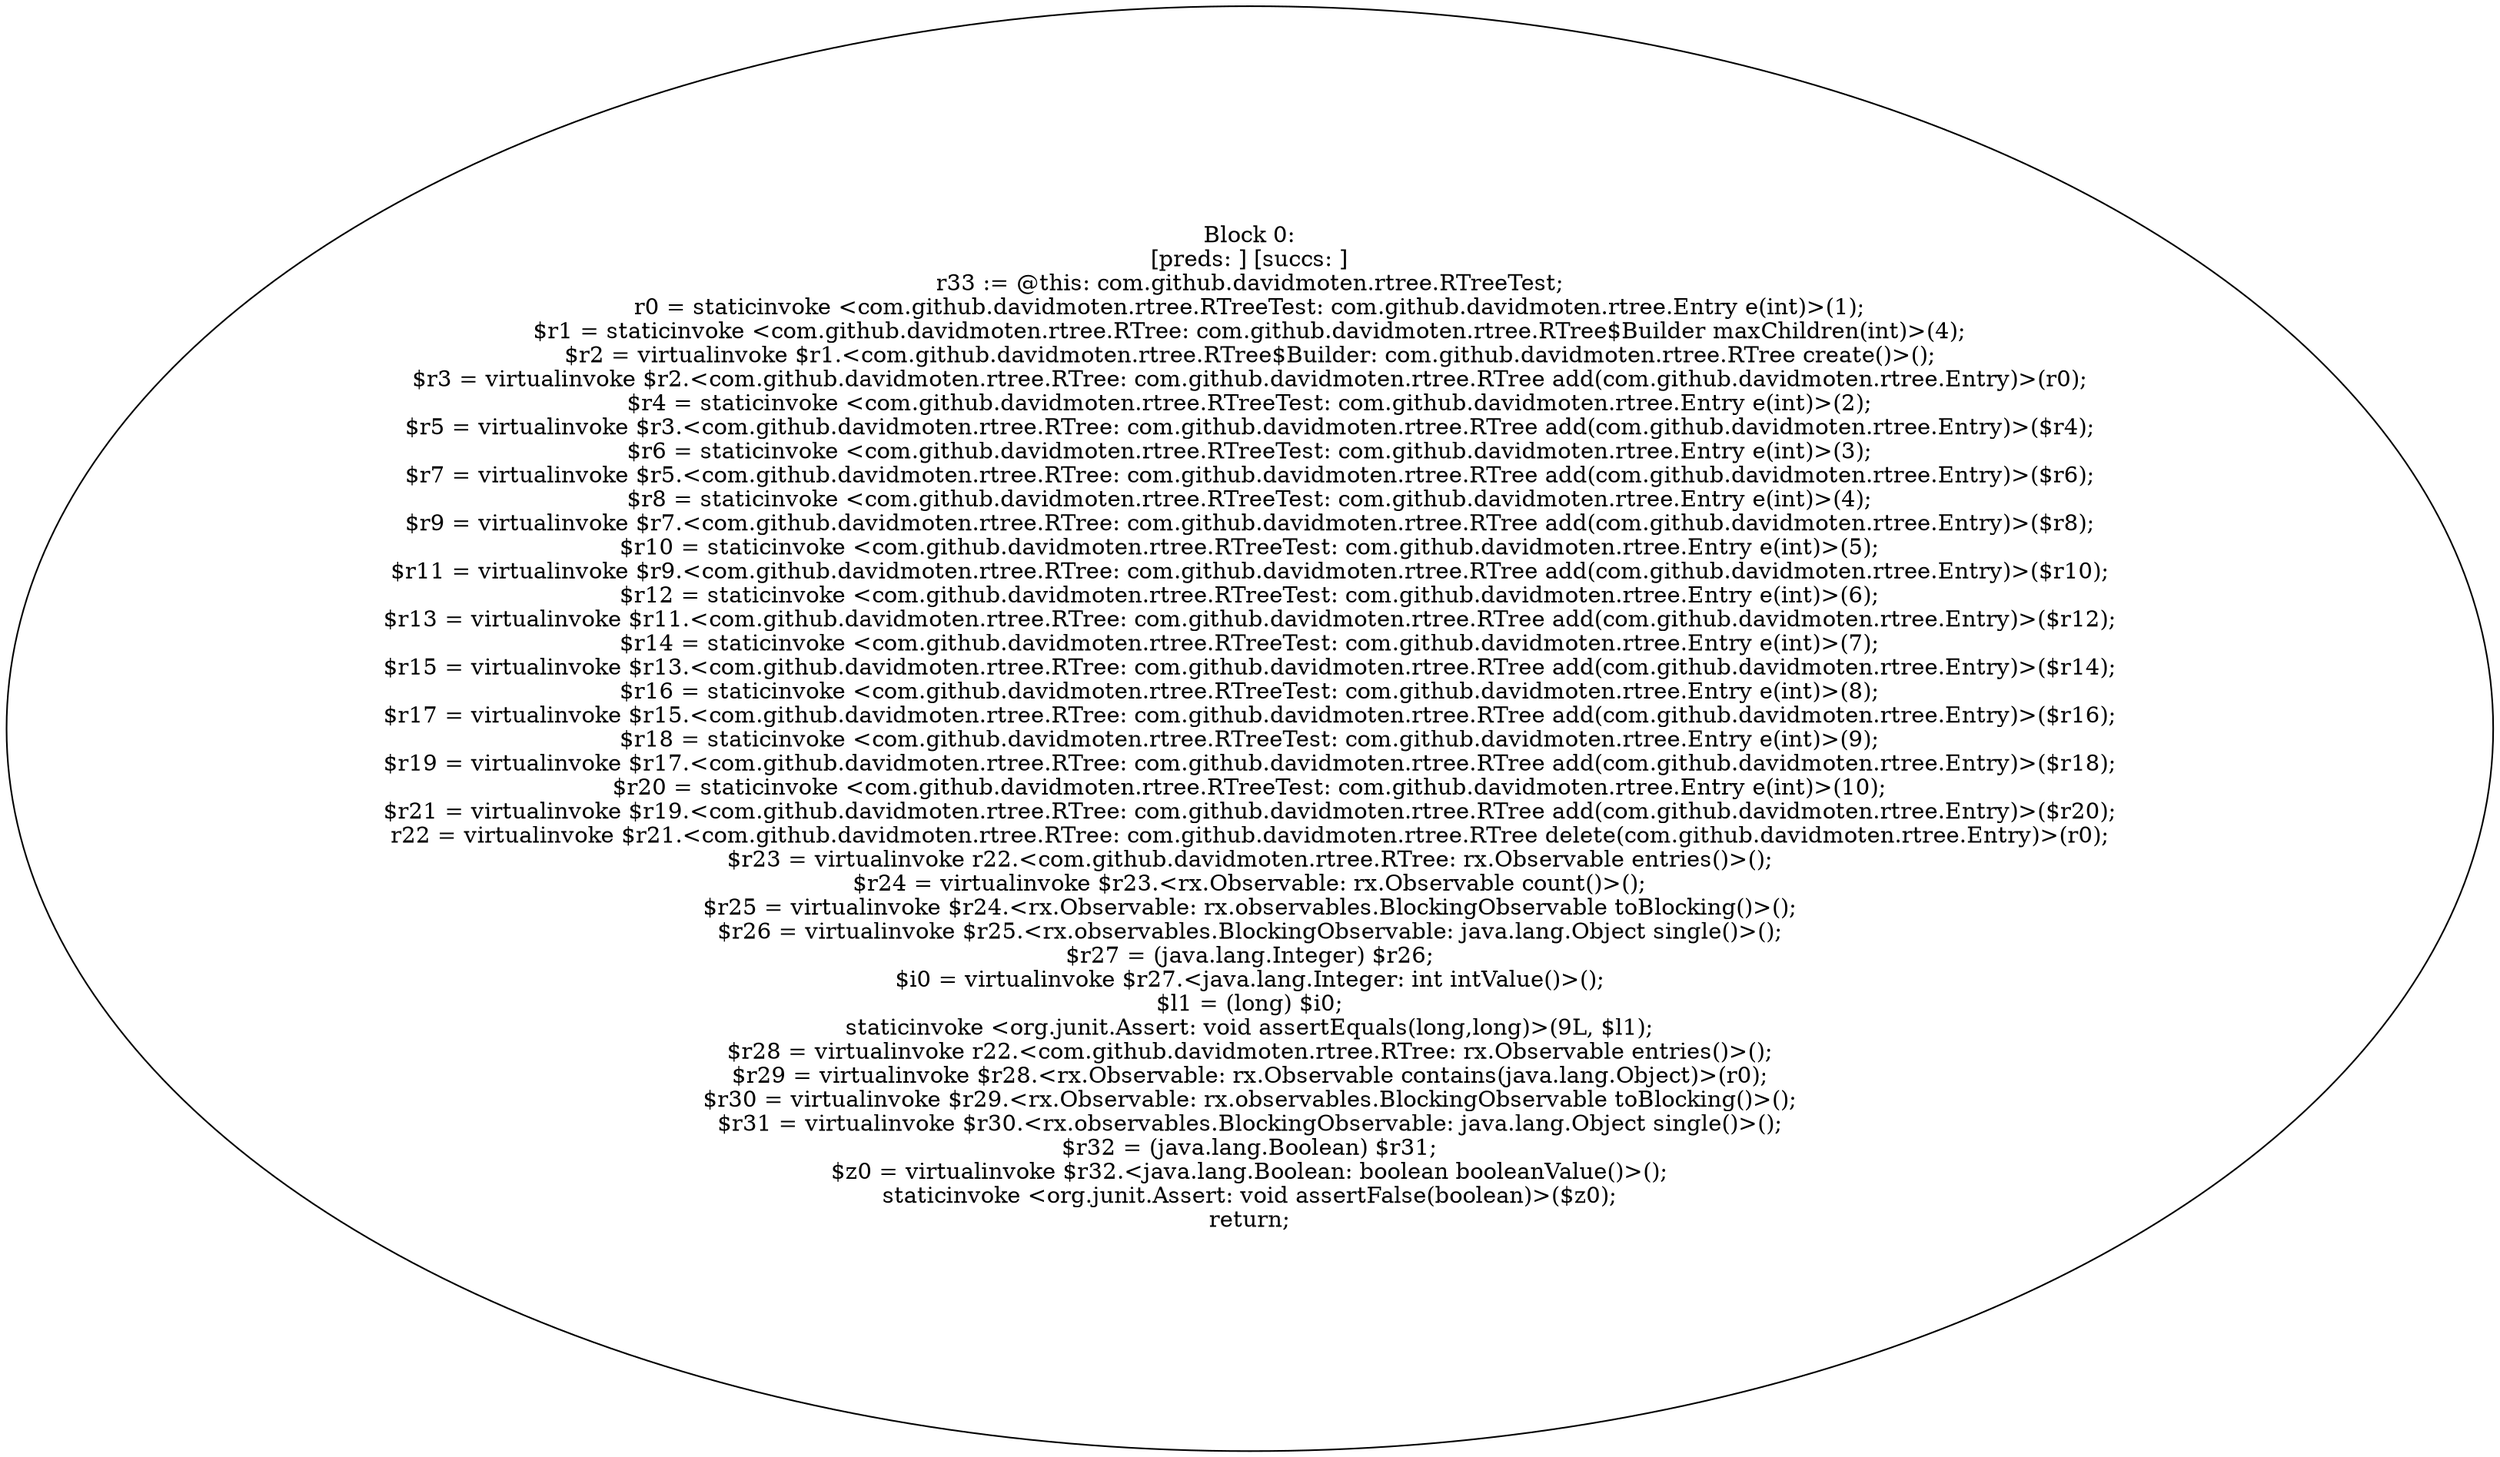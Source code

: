 digraph "unitGraph" {
    "Block 0:
[preds: ] [succs: ]
r33 := @this: com.github.davidmoten.rtree.RTreeTest;
r0 = staticinvoke <com.github.davidmoten.rtree.RTreeTest: com.github.davidmoten.rtree.Entry e(int)>(1);
$r1 = staticinvoke <com.github.davidmoten.rtree.RTree: com.github.davidmoten.rtree.RTree$Builder maxChildren(int)>(4);
$r2 = virtualinvoke $r1.<com.github.davidmoten.rtree.RTree$Builder: com.github.davidmoten.rtree.RTree create()>();
$r3 = virtualinvoke $r2.<com.github.davidmoten.rtree.RTree: com.github.davidmoten.rtree.RTree add(com.github.davidmoten.rtree.Entry)>(r0);
$r4 = staticinvoke <com.github.davidmoten.rtree.RTreeTest: com.github.davidmoten.rtree.Entry e(int)>(2);
$r5 = virtualinvoke $r3.<com.github.davidmoten.rtree.RTree: com.github.davidmoten.rtree.RTree add(com.github.davidmoten.rtree.Entry)>($r4);
$r6 = staticinvoke <com.github.davidmoten.rtree.RTreeTest: com.github.davidmoten.rtree.Entry e(int)>(3);
$r7 = virtualinvoke $r5.<com.github.davidmoten.rtree.RTree: com.github.davidmoten.rtree.RTree add(com.github.davidmoten.rtree.Entry)>($r6);
$r8 = staticinvoke <com.github.davidmoten.rtree.RTreeTest: com.github.davidmoten.rtree.Entry e(int)>(4);
$r9 = virtualinvoke $r7.<com.github.davidmoten.rtree.RTree: com.github.davidmoten.rtree.RTree add(com.github.davidmoten.rtree.Entry)>($r8);
$r10 = staticinvoke <com.github.davidmoten.rtree.RTreeTest: com.github.davidmoten.rtree.Entry e(int)>(5);
$r11 = virtualinvoke $r9.<com.github.davidmoten.rtree.RTree: com.github.davidmoten.rtree.RTree add(com.github.davidmoten.rtree.Entry)>($r10);
$r12 = staticinvoke <com.github.davidmoten.rtree.RTreeTest: com.github.davidmoten.rtree.Entry e(int)>(6);
$r13 = virtualinvoke $r11.<com.github.davidmoten.rtree.RTree: com.github.davidmoten.rtree.RTree add(com.github.davidmoten.rtree.Entry)>($r12);
$r14 = staticinvoke <com.github.davidmoten.rtree.RTreeTest: com.github.davidmoten.rtree.Entry e(int)>(7);
$r15 = virtualinvoke $r13.<com.github.davidmoten.rtree.RTree: com.github.davidmoten.rtree.RTree add(com.github.davidmoten.rtree.Entry)>($r14);
$r16 = staticinvoke <com.github.davidmoten.rtree.RTreeTest: com.github.davidmoten.rtree.Entry e(int)>(8);
$r17 = virtualinvoke $r15.<com.github.davidmoten.rtree.RTree: com.github.davidmoten.rtree.RTree add(com.github.davidmoten.rtree.Entry)>($r16);
$r18 = staticinvoke <com.github.davidmoten.rtree.RTreeTest: com.github.davidmoten.rtree.Entry e(int)>(9);
$r19 = virtualinvoke $r17.<com.github.davidmoten.rtree.RTree: com.github.davidmoten.rtree.RTree add(com.github.davidmoten.rtree.Entry)>($r18);
$r20 = staticinvoke <com.github.davidmoten.rtree.RTreeTest: com.github.davidmoten.rtree.Entry e(int)>(10);
$r21 = virtualinvoke $r19.<com.github.davidmoten.rtree.RTree: com.github.davidmoten.rtree.RTree add(com.github.davidmoten.rtree.Entry)>($r20);
r22 = virtualinvoke $r21.<com.github.davidmoten.rtree.RTree: com.github.davidmoten.rtree.RTree delete(com.github.davidmoten.rtree.Entry)>(r0);
$r23 = virtualinvoke r22.<com.github.davidmoten.rtree.RTree: rx.Observable entries()>();
$r24 = virtualinvoke $r23.<rx.Observable: rx.Observable count()>();
$r25 = virtualinvoke $r24.<rx.Observable: rx.observables.BlockingObservable toBlocking()>();
$r26 = virtualinvoke $r25.<rx.observables.BlockingObservable: java.lang.Object single()>();
$r27 = (java.lang.Integer) $r26;
$i0 = virtualinvoke $r27.<java.lang.Integer: int intValue()>();
$l1 = (long) $i0;
staticinvoke <org.junit.Assert: void assertEquals(long,long)>(9L, $l1);
$r28 = virtualinvoke r22.<com.github.davidmoten.rtree.RTree: rx.Observable entries()>();
$r29 = virtualinvoke $r28.<rx.Observable: rx.Observable contains(java.lang.Object)>(r0);
$r30 = virtualinvoke $r29.<rx.Observable: rx.observables.BlockingObservable toBlocking()>();
$r31 = virtualinvoke $r30.<rx.observables.BlockingObservable: java.lang.Object single()>();
$r32 = (java.lang.Boolean) $r31;
$z0 = virtualinvoke $r32.<java.lang.Boolean: boolean booleanValue()>();
staticinvoke <org.junit.Assert: void assertFalse(boolean)>($z0);
return;
"
}
